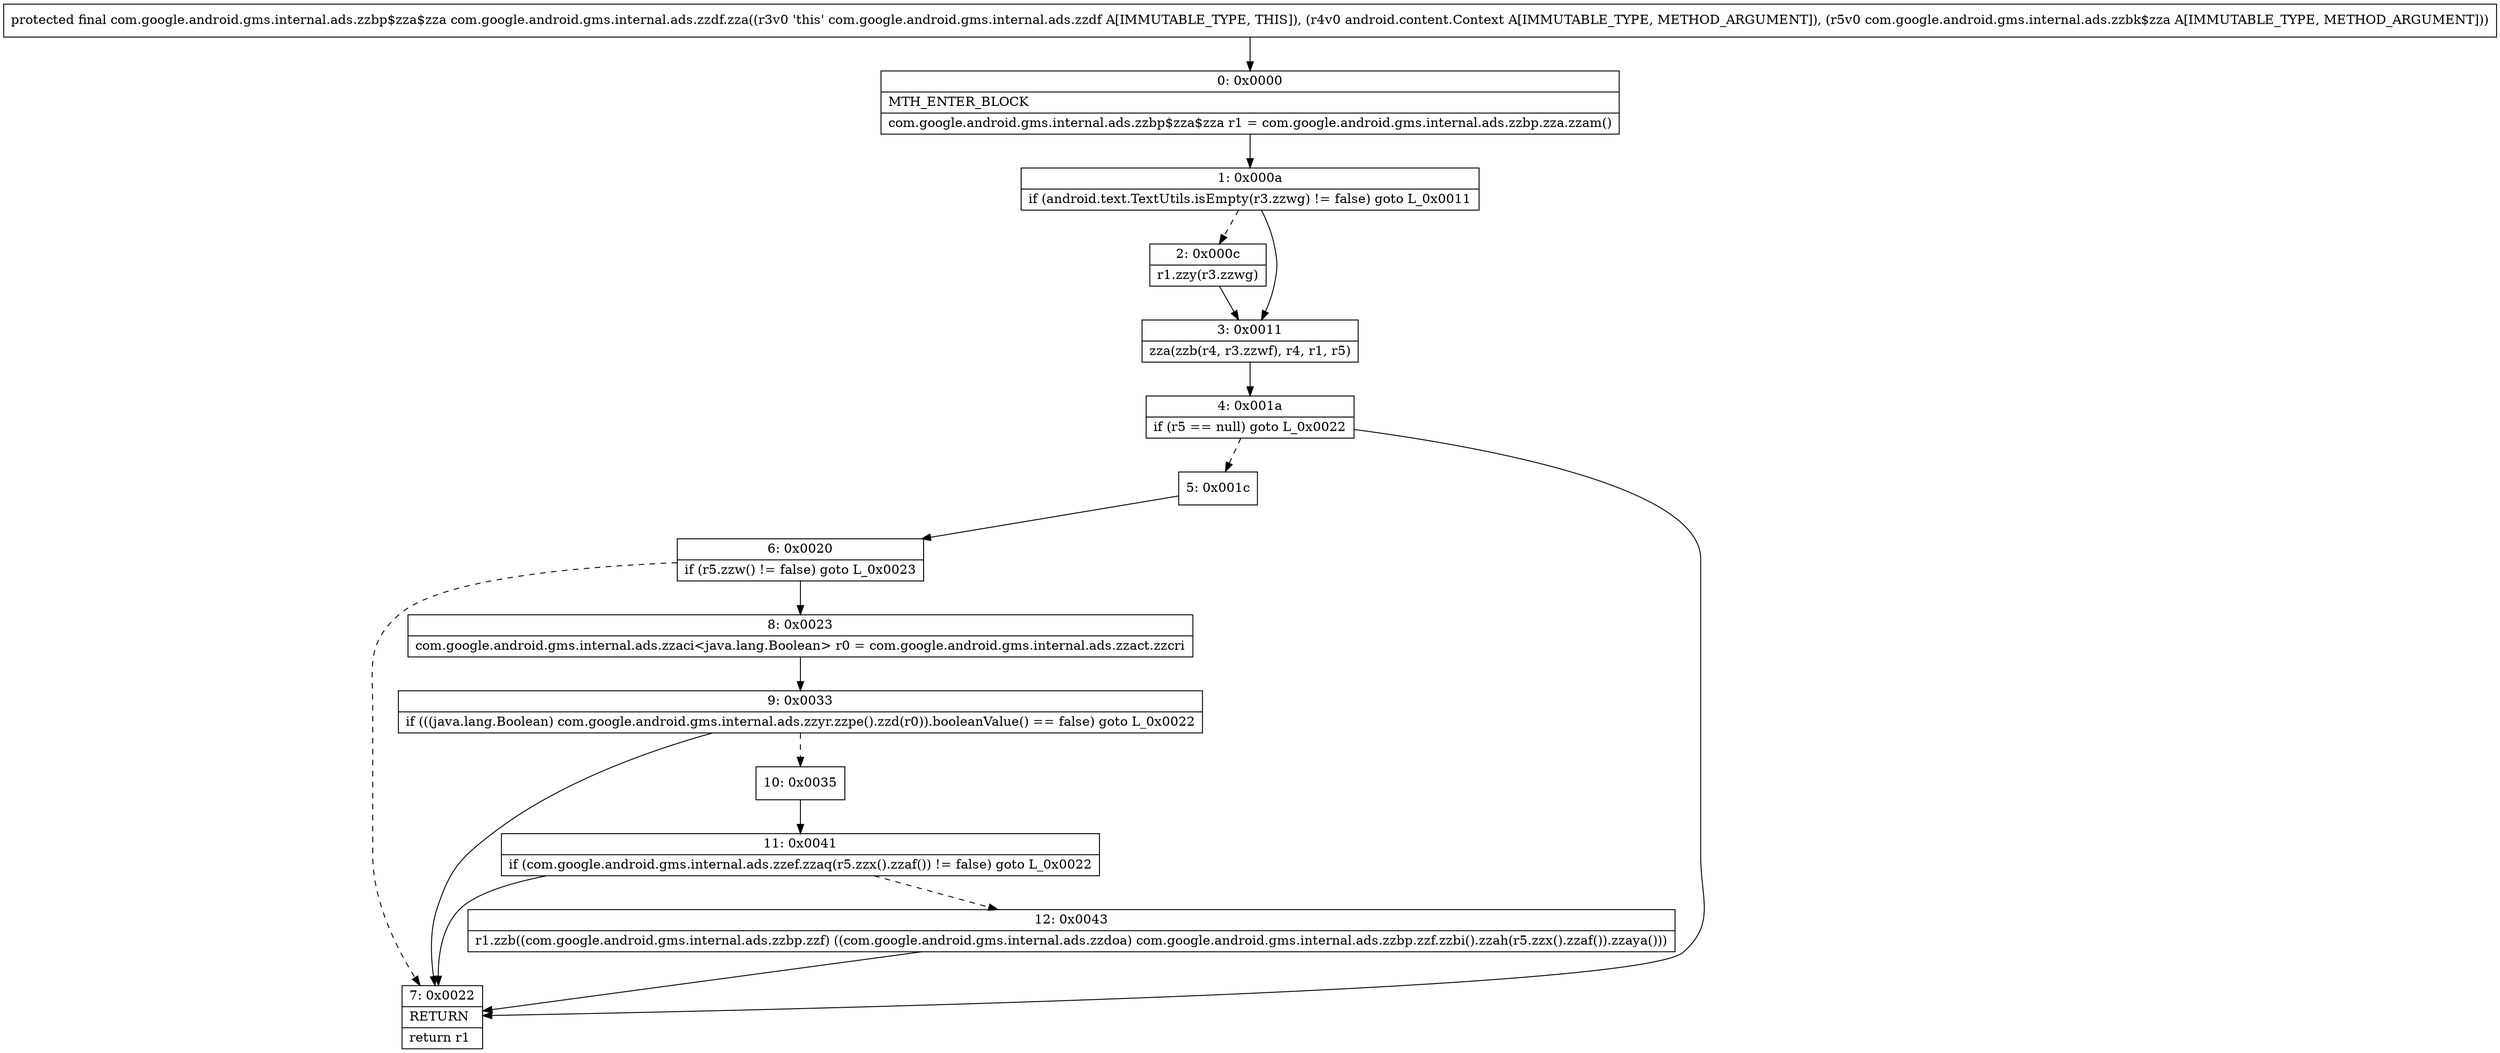 digraph "CFG forcom.google.android.gms.internal.ads.zzdf.zza(Landroid\/content\/Context;Lcom\/google\/android\/gms\/internal\/ads\/zzbk$zza;)Lcom\/google\/android\/gms\/internal\/ads\/zzbp$zza$zza;" {
Node_0 [shape=record,label="{0\:\ 0x0000|MTH_ENTER_BLOCK\l|com.google.android.gms.internal.ads.zzbp$zza$zza r1 = com.google.android.gms.internal.ads.zzbp.zza.zzam()\l}"];
Node_1 [shape=record,label="{1\:\ 0x000a|if (android.text.TextUtils.isEmpty(r3.zzwg) != false) goto L_0x0011\l}"];
Node_2 [shape=record,label="{2\:\ 0x000c|r1.zzy(r3.zzwg)\l}"];
Node_3 [shape=record,label="{3\:\ 0x0011|zza(zzb(r4, r3.zzwf), r4, r1, r5)\l}"];
Node_4 [shape=record,label="{4\:\ 0x001a|if (r5 == null) goto L_0x0022\l}"];
Node_5 [shape=record,label="{5\:\ 0x001c}"];
Node_6 [shape=record,label="{6\:\ 0x0020|if (r5.zzw() != false) goto L_0x0023\l}"];
Node_7 [shape=record,label="{7\:\ 0x0022|RETURN\l|return r1\l}"];
Node_8 [shape=record,label="{8\:\ 0x0023|com.google.android.gms.internal.ads.zzaci\<java.lang.Boolean\> r0 = com.google.android.gms.internal.ads.zzact.zzcri\l}"];
Node_9 [shape=record,label="{9\:\ 0x0033|if (((java.lang.Boolean) com.google.android.gms.internal.ads.zzyr.zzpe().zzd(r0)).booleanValue() == false) goto L_0x0022\l}"];
Node_10 [shape=record,label="{10\:\ 0x0035}"];
Node_11 [shape=record,label="{11\:\ 0x0041|if (com.google.android.gms.internal.ads.zzef.zzaq(r5.zzx().zzaf()) != false) goto L_0x0022\l}"];
Node_12 [shape=record,label="{12\:\ 0x0043|r1.zzb((com.google.android.gms.internal.ads.zzbp.zzf) ((com.google.android.gms.internal.ads.zzdoa) com.google.android.gms.internal.ads.zzbp.zzf.zzbi().zzah(r5.zzx().zzaf()).zzaya()))\l}"];
MethodNode[shape=record,label="{protected final com.google.android.gms.internal.ads.zzbp$zza$zza com.google.android.gms.internal.ads.zzdf.zza((r3v0 'this' com.google.android.gms.internal.ads.zzdf A[IMMUTABLE_TYPE, THIS]), (r4v0 android.content.Context A[IMMUTABLE_TYPE, METHOD_ARGUMENT]), (r5v0 com.google.android.gms.internal.ads.zzbk$zza A[IMMUTABLE_TYPE, METHOD_ARGUMENT])) }"];
MethodNode -> Node_0;
Node_0 -> Node_1;
Node_1 -> Node_2[style=dashed];
Node_1 -> Node_3;
Node_2 -> Node_3;
Node_3 -> Node_4;
Node_4 -> Node_5[style=dashed];
Node_4 -> Node_7;
Node_5 -> Node_6;
Node_6 -> Node_7[style=dashed];
Node_6 -> Node_8;
Node_8 -> Node_9;
Node_9 -> Node_7;
Node_9 -> Node_10[style=dashed];
Node_10 -> Node_11;
Node_11 -> Node_7;
Node_11 -> Node_12[style=dashed];
Node_12 -> Node_7;
}


